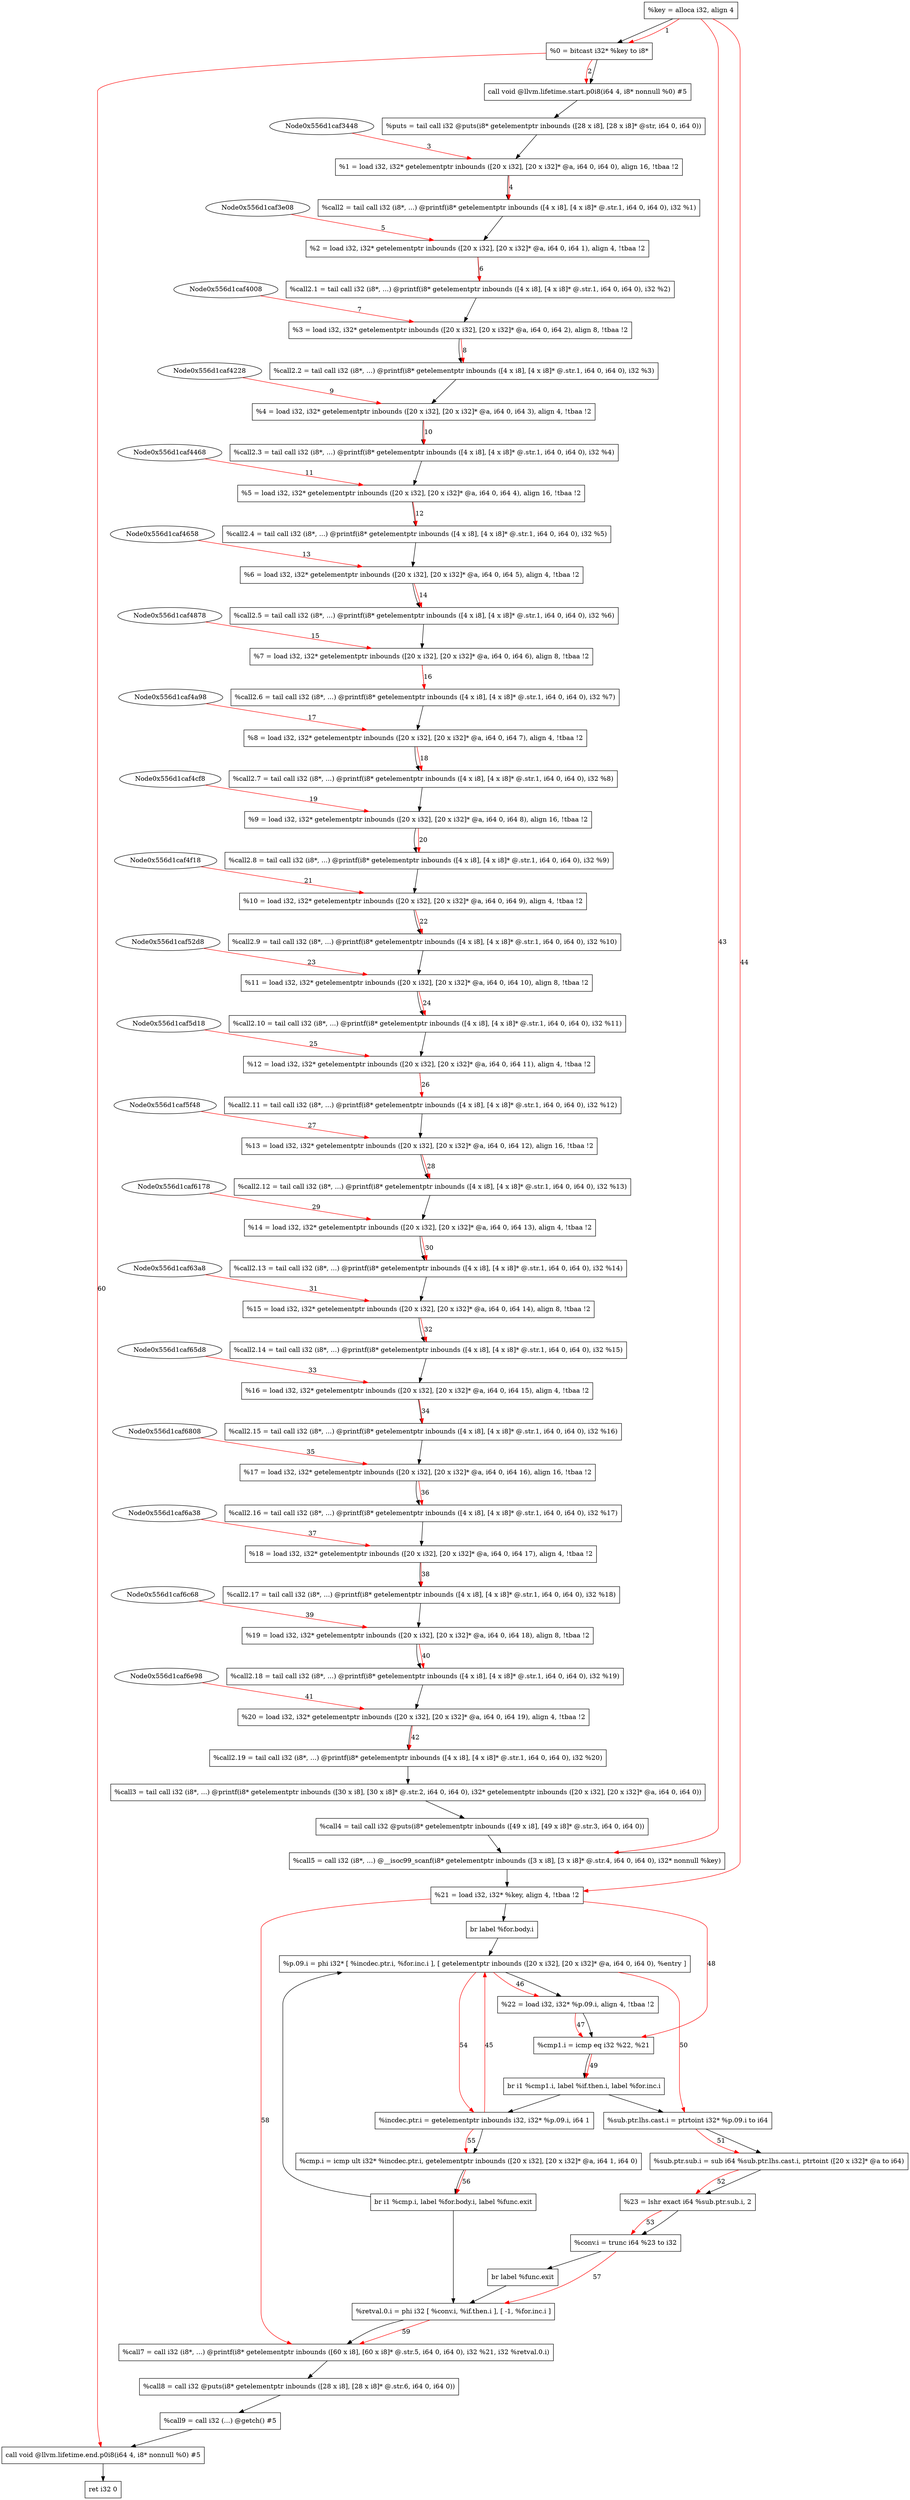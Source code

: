 digraph "CDFG for'main' function" {
	Node0x556d1caf2ab8[shape=record, label="  %key = alloca i32, align 4"]
	Node0x556d1caf2b38[shape=record, label="  %0 = bitcast i32* %key to i8*"]
	Node0x556d1caf2d48[shape=record, label="  call void @llvm.lifetime.start.p0i8(i64 4, i8* nonnull %0) #5"]
	Node0x556d1caf3340[shape=record, label="  %puts = tail call i32 @puts(i8* getelementptr inbounds ([28 x i8], [28 x i8]* @str, i64 0, i64 0))"]
	Node0x556d1caf3498[shape=record, label="  %1 = load i32, i32* getelementptr inbounds ([20 x i32], [20 x i32]* @a, i64 0, i64 0), align 16, !tbaa !2"]
	Node0x556d1caf3cd8[shape=record, label="  %call2 = tail call i32 (i8*, ...) @printf(i8* getelementptr inbounds ([4 x i8], [4 x i8]* @.str.1, i64 0, i64 0), i32 %1)"]
	Node0x556d1caf3e58[shape=record, label="  %2 = load i32, i32* getelementptr inbounds ([20 x i32], [20 x i32]* @a, i64 0, i64 1), align 4, !tbaa !2"]
	Node0x556d1caf3f18[shape=record, label="  %call2.1 = tail call i32 (i8*, ...) @printf(i8* getelementptr inbounds ([4 x i8], [4 x i8]* @.str.1, i64 0, i64 0), i32 %2)"]
	Node0x556d1caf4058[shape=record, label="  %3 = load i32, i32* getelementptr inbounds ([20 x i32], [20 x i32]* @a, i64 0, i64 2), align 8, !tbaa !2"]
	Node0x556d1caf40e8[shape=record, label="  %call2.2 = tail call i32 (i8*, ...) @printf(i8* getelementptr inbounds ([4 x i8], [4 x i8]* @.str.1, i64 0, i64 0), i32 %3)"]
	Node0x556d1caf4278[shape=record, label="  %4 = load i32, i32* getelementptr inbounds ([20 x i32], [20 x i32]* @a, i64 0, i64 3), align 4, !tbaa !2"]
	Node0x556d1caf4358[shape=record, label="  %call2.3 = tail call i32 (i8*, ...) @printf(i8* getelementptr inbounds ([4 x i8], [4 x i8]* @.str.1, i64 0, i64 0), i32 %4)"]
	Node0x556d1caf44b8[shape=record, label="  %5 = load i32, i32* getelementptr inbounds ([20 x i32], [20 x i32]* @a, i64 0, i64 4), align 16, !tbaa !2"]
	Node0x556d1caf4548[shape=record, label="  %call2.4 = tail call i32 (i8*, ...) @printf(i8* getelementptr inbounds ([4 x i8], [4 x i8]* @.str.1, i64 0, i64 0), i32 %5)"]
	Node0x556d1caf46a8[shape=record, label="  %6 = load i32, i32* getelementptr inbounds ([20 x i32], [20 x i32]* @a, i64 0, i64 5), align 4, !tbaa !2"]
	Node0x556d1caf4738[shape=record, label="  %call2.5 = tail call i32 (i8*, ...) @printf(i8* getelementptr inbounds ([4 x i8], [4 x i8]* @.str.1, i64 0, i64 0), i32 %6)"]
	Node0x556d1caf48c8[shape=record, label="  %7 = load i32, i32* getelementptr inbounds ([20 x i32], [20 x i32]* @a, i64 0, i64 6), align 8, !tbaa !2"]
	Node0x556d1caf4958[shape=record, label="  %call2.6 = tail call i32 (i8*, ...) @printf(i8* getelementptr inbounds ([4 x i8], [4 x i8]* @.str.1, i64 0, i64 0), i32 %7)"]
	Node0x556d1caf4ae8[shape=record, label="  %8 = load i32, i32* getelementptr inbounds ([20 x i32], [20 x i32]* @a, i64 0, i64 7), align 4, !tbaa !2"]
	Node0x556d1caf4c08[shape=record, label="  %call2.7 = tail call i32 (i8*, ...) @printf(i8* getelementptr inbounds ([4 x i8], [4 x i8]* @.str.1, i64 0, i64 0), i32 %8)"]
	Node0x556d1caf4d48[shape=record, label="  %9 = load i32, i32* getelementptr inbounds ([20 x i32], [20 x i32]* @a, i64 0, i64 8), align 16, !tbaa !2"]
	Node0x556d1caf4dd8[shape=record, label="  %call2.8 = tail call i32 (i8*, ...) @printf(i8* getelementptr inbounds ([4 x i8], [4 x i8]* @.str.1, i64 0, i64 0), i32 %9)"]
	Node0x556d1caf4f68[shape=record, label="  %10 = load i32, i32* getelementptr inbounds ([20 x i32], [20 x i32]* @a, i64 0, i64 9), align 4, !tbaa !2"]
	Node0x556d1caf4ff8[shape=record, label="  %call2.9 = tail call i32 (i8*, ...) @printf(i8* getelementptr inbounds ([4 x i8], [4 x i8]* @.str.1, i64 0, i64 0), i32 %10)"]
	Node0x556d1caf5328[shape=record, label="  %11 = load i32, i32* getelementptr inbounds ([20 x i32], [20 x i32]* @a, i64 0, i64 10), align 8, !tbaa !2"]
	Node0x556d1caf53b8[shape=record, label="  %call2.10 = tail call i32 (i8*, ...) @printf(i8* getelementptr inbounds ([4 x i8], [4 x i8]* @.str.1, i64 0, i64 0), i32 %11)"]
	Node0x556d1caf5d68[shape=record, label="  %12 = load i32, i32* getelementptr inbounds ([20 x i32], [20 x i32]* @a, i64 0, i64 11), align 4, !tbaa !2"]
	Node0x556d1caf5df8[shape=record, label="  %call2.11 = tail call i32 (i8*, ...) @printf(i8* getelementptr inbounds ([4 x i8], [4 x i8]* @.str.1, i64 0, i64 0), i32 %12)"]
	Node0x556d1caf5f98[shape=record, label="  %13 = load i32, i32* getelementptr inbounds ([20 x i32], [20 x i32]* @a, i64 0, i64 12), align 16, !tbaa !2"]
	Node0x556d1caf6028[shape=record, label="  %call2.12 = tail call i32 (i8*, ...) @printf(i8* getelementptr inbounds ([4 x i8], [4 x i8]* @.str.1, i64 0, i64 0), i32 %13)"]
	Node0x556d1caf61c8[shape=record, label="  %14 = load i32, i32* getelementptr inbounds ([20 x i32], [20 x i32]* @a, i64 0, i64 13), align 4, !tbaa !2"]
	Node0x556d1caf6258[shape=record, label="  %call2.13 = tail call i32 (i8*, ...) @printf(i8* getelementptr inbounds ([4 x i8], [4 x i8]* @.str.1, i64 0, i64 0), i32 %14)"]
	Node0x556d1caf63f8[shape=record, label="  %15 = load i32, i32* getelementptr inbounds ([20 x i32], [20 x i32]* @a, i64 0, i64 14), align 8, !tbaa !2"]
	Node0x556d1caf6488[shape=record, label="  %call2.14 = tail call i32 (i8*, ...) @printf(i8* getelementptr inbounds ([4 x i8], [4 x i8]* @.str.1, i64 0, i64 0), i32 %15)"]
	Node0x556d1caf6628[shape=record, label="  %16 = load i32, i32* getelementptr inbounds ([20 x i32], [20 x i32]* @a, i64 0, i64 15), align 4, !tbaa !2"]
	Node0x556d1caf66b8[shape=record, label="  %call2.15 = tail call i32 (i8*, ...) @printf(i8* getelementptr inbounds ([4 x i8], [4 x i8]* @.str.1, i64 0, i64 0), i32 %16)"]
	Node0x556d1caf6858[shape=record, label="  %17 = load i32, i32* getelementptr inbounds ([20 x i32], [20 x i32]* @a, i64 0, i64 16), align 16, !tbaa !2"]
	Node0x556d1caf68e8[shape=record, label="  %call2.16 = tail call i32 (i8*, ...) @printf(i8* getelementptr inbounds ([4 x i8], [4 x i8]* @.str.1, i64 0, i64 0), i32 %17)"]
	Node0x556d1caf6a88[shape=record, label="  %18 = load i32, i32* getelementptr inbounds ([20 x i32], [20 x i32]* @a, i64 0, i64 17), align 4, !tbaa !2"]
	Node0x556d1caf6b18[shape=record, label="  %call2.17 = tail call i32 (i8*, ...) @printf(i8* getelementptr inbounds ([4 x i8], [4 x i8]* @.str.1, i64 0, i64 0), i32 %18)"]
	Node0x556d1caf6cb8[shape=record, label="  %19 = load i32, i32* getelementptr inbounds ([20 x i32], [20 x i32]* @a, i64 0, i64 18), align 8, !tbaa !2"]
	Node0x556d1caf6d48[shape=record, label="  %call2.18 = tail call i32 (i8*, ...) @printf(i8* getelementptr inbounds ([4 x i8], [4 x i8]* @.str.1, i64 0, i64 0), i32 %19)"]
	Node0x556d1caf6ee8[shape=record, label="  %20 = load i32, i32* getelementptr inbounds ([20 x i32], [20 x i32]* @a, i64 0, i64 19), align 4, !tbaa !2"]
	Node0x556d1caf6f78[shape=record, label="  %call2.19 = tail call i32 (i8*, ...) @printf(i8* getelementptr inbounds ([4 x i8], [4 x i8]* @.str.1, i64 0, i64 0), i32 %20)"]
	Node0x556d1caf7118[shape=record, label="  %call3 = tail call i32 (i8*, ...) @printf(i8* getelementptr inbounds ([30 x i8], [30 x i8]* @.str.2, i64 0, i64 0), i32* getelementptr inbounds ([20 x i32], [20 x i32]* @a, i64 0, i64 0))"]
	Node0x556d1caf7290[shape=record, label="  %call4 = tail call i32 @puts(i8* getelementptr inbounds ([49 x i8], [49 x i8]* @.str.3, i64 0, i64 0))"]
	Node0x556d1caf77f8[shape=record, label="  %call5 = call i32 (i8*, ...) @__isoc99_scanf(i8* getelementptr inbounds ([3 x i8], [3 x i8]* @.str.4, i64 0, i64 0), i32* nonnull %key)"]
	Node0x556d1caf78b8[shape=record, label="  %21 = load i32, i32* %key, align 4, !tbaa !2"]
	Node0x556d1caf79f8[shape=record, label="  br label %for.body.i"]
	Node0x556d1caf7ba8[shape=record, label="  %p.09.i = phi i32* [ %incdec.ptr.i, %for.inc.i ], [ getelementptr inbounds ([20 x i32], [20 x i32]* @a, i64 0, i64 0), %entry ]"]
	Node0x556d1caf7c58[shape=record, label="  %22 = load i32, i32* %p.09.i, align 4, !tbaa !2"]
	Node0x556d1caf7cd0[shape=record, label="  %cmp1.i = icmp eq i32 %22, %21"]
	Node0x556d1caf7e58[shape=record, label="  br i1 %cmp1.i, label %if.then.i, label %for.inc.i"]
	Node0x556d1caf7dc8[shape=record, label="  %sub.ptr.lhs.cast.i = ptrtoint i32* %p.09.i to i64"]
	Node0x556d1caf7fd0[shape=record, label="  %sub.ptr.sub.i = sub i64 %sub.ptr.lhs.cast.i, ptrtoint ([20 x i32]* @a to i64)"]
	Node0x556d1caf8040[shape=record, label="  %23 = lshr exact i64 %sub.ptr.sub.i, 2"]
	Node0x556d1caf8098[shape=record, label="  %conv.i = trunc i64 %23 to i32"]
	Node0x556d1caf81c8[shape=record, label="  br label %func.exit"]
	Node0x556d1caf8240[shape=record, label="  %incdec.ptr.i = getelementptr inbounds i32, i32* %p.09.i, i64 1"]
	Node0x556d1caf8360[shape=record, label="  %cmp.i = icmp ult i32* %incdec.ptr.i, getelementptr inbounds ([20 x i32], [20 x i32]* @a, i64 1, i64 0)"]
	Node0x556d1caf83e8[shape=record, label="  br i1 %cmp.i, label %for.body.i, label %func.exit"]
	Node0x556d1caf8438[shape=record, label="  %retval.0.i = phi i32 [ %conv.i, %if.then.i ], [ -1, %for.inc.i ]"]
	Node0x556d1caf85d0[shape=record, label="  %call7 = call i32 (i8*, ...) @printf(i8* getelementptr inbounds ([60 x i8], [60 x i8]* @.str.5, i64 0, i64 0), i32 %21, i32 %retval.0.i)"]
	Node0x556d1caf8740[shape=record, label="  %call8 = call i32 @puts(i8* getelementptr inbounds ([28 x i8], [28 x i8]* @.str.6, i64 0, i64 0))"]
	Node0x556d1caf88c8[shape=record, label="  %call9 = call i32 (...) @getch() #5"]
	Node0x556d1caf8a98[shape=record, label="  call void @llvm.lifetime.end.p0i8(i64 4, i8* nonnull %0) #5"]
	Node0x556d1caf7998[shape=record, label="  ret i32 0"]
	Node0x556d1caf2ab8 -> Node0x556d1caf2b38
	Node0x556d1caf2b38 -> Node0x556d1caf2d48
	Node0x556d1caf2d48 -> Node0x556d1caf3340
	Node0x556d1caf3340 -> Node0x556d1caf3498
	Node0x556d1caf3498 -> Node0x556d1caf3cd8
	Node0x556d1caf3cd8 -> Node0x556d1caf3e58
	Node0x556d1caf3e58 -> Node0x556d1caf3f18
	Node0x556d1caf3f18 -> Node0x556d1caf4058
	Node0x556d1caf4058 -> Node0x556d1caf40e8
	Node0x556d1caf40e8 -> Node0x556d1caf4278
	Node0x556d1caf4278 -> Node0x556d1caf4358
	Node0x556d1caf4358 -> Node0x556d1caf44b8
	Node0x556d1caf44b8 -> Node0x556d1caf4548
	Node0x556d1caf4548 -> Node0x556d1caf46a8
	Node0x556d1caf46a8 -> Node0x556d1caf4738
	Node0x556d1caf4738 -> Node0x556d1caf48c8
	Node0x556d1caf48c8 -> Node0x556d1caf4958
	Node0x556d1caf4958 -> Node0x556d1caf4ae8
	Node0x556d1caf4ae8 -> Node0x556d1caf4c08
	Node0x556d1caf4c08 -> Node0x556d1caf4d48
	Node0x556d1caf4d48 -> Node0x556d1caf4dd8
	Node0x556d1caf4dd8 -> Node0x556d1caf4f68
	Node0x556d1caf4f68 -> Node0x556d1caf4ff8
	Node0x556d1caf4ff8 -> Node0x556d1caf5328
	Node0x556d1caf5328 -> Node0x556d1caf53b8
	Node0x556d1caf53b8 -> Node0x556d1caf5d68
	Node0x556d1caf5d68 -> Node0x556d1caf5df8
	Node0x556d1caf5df8 -> Node0x556d1caf5f98
	Node0x556d1caf5f98 -> Node0x556d1caf6028
	Node0x556d1caf6028 -> Node0x556d1caf61c8
	Node0x556d1caf61c8 -> Node0x556d1caf6258
	Node0x556d1caf6258 -> Node0x556d1caf63f8
	Node0x556d1caf63f8 -> Node0x556d1caf6488
	Node0x556d1caf6488 -> Node0x556d1caf6628
	Node0x556d1caf6628 -> Node0x556d1caf66b8
	Node0x556d1caf66b8 -> Node0x556d1caf6858
	Node0x556d1caf6858 -> Node0x556d1caf68e8
	Node0x556d1caf68e8 -> Node0x556d1caf6a88
	Node0x556d1caf6a88 -> Node0x556d1caf6b18
	Node0x556d1caf6b18 -> Node0x556d1caf6cb8
	Node0x556d1caf6cb8 -> Node0x556d1caf6d48
	Node0x556d1caf6d48 -> Node0x556d1caf6ee8
	Node0x556d1caf6ee8 -> Node0x556d1caf6f78
	Node0x556d1caf6f78 -> Node0x556d1caf7118
	Node0x556d1caf7118 -> Node0x556d1caf7290
	Node0x556d1caf7290 -> Node0x556d1caf77f8
	Node0x556d1caf77f8 -> Node0x556d1caf78b8
	Node0x556d1caf78b8 -> Node0x556d1caf79f8
	Node0x556d1caf79f8 -> Node0x556d1caf7ba8
	Node0x556d1caf7ba8 -> Node0x556d1caf7c58
	Node0x556d1caf7c58 -> Node0x556d1caf7cd0
	Node0x556d1caf7cd0 -> Node0x556d1caf7e58
	Node0x556d1caf7e58 -> Node0x556d1caf7dc8
	Node0x556d1caf7e58 -> Node0x556d1caf8240
	Node0x556d1caf7dc8 -> Node0x556d1caf7fd0
	Node0x556d1caf7fd0 -> Node0x556d1caf8040
	Node0x556d1caf8040 -> Node0x556d1caf8098
	Node0x556d1caf8098 -> Node0x556d1caf81c8
	Node0x556d1caf81c8 -> Node0x556d1caf8438
	Node0x556d1caf8240 -> Node0x556d1caf8360
	Node0x556d1caf8360 -> Node0x556d1caf83e8
	Node0x556d1caf83e8 -> Node0x556d1caf7ba8
	Node0x556d1caf83e8 -> Node0x556d1caf8438
	Node0x556d1caf8438 -> Node0x556d1caf85d0
	Node0x556d1caf85d0 -> Node0x556d1caf8740
	Node0x556d1caf8740 -> Node0x556d1caf88c8
	Node0x556d1caf88c8 -> Node0x556d1caf8a98
	Node0x556d1caf8a98 -> Node0x556d1caf7998
edge [color=red]
	Node0x556d1caf2ab8 -> Node0x556d1caf2b38[label="1"]
	Node0x556d1caf2b38 -> Node0x556d1caf2d48[label="2"]
	Node0x556d1caf3448 -> Node0x556d1caf3498[label="3"]
	Node0x556d1caf3498 -> Node0x556d1caf3cd8[label="4"]
	Node0x556d1caf3e08 -> Node0x556d1caf3e58[label="5"]
	Node0x556d1caf3e58 -> Node0x556d1caf3f18[label="6"]
	Node0x556d1caf4008 -> Node0x556d1caf4058[label="7"]
	Node0x556d1caf4058 -> Node0x556d1caf40e8[label="8"]
	Node0x556d1caf4228 -> Node0x556d1caf4278[label="9"]
	Node0x556d1caf4278 -> Node0x556d1caf4358[label="10"]
	Node0x556d1caf4468 -> Node0x556d1caf44b8[label="11"]
	Node0x556d1caf44b8 -> Node0x556d1caf4548[label="12"]
	Node0x556d1caf4658 -> Node0x556d1caf46a8[label="13"]
	Node0x556d1caf46a8 -> Node0x556d1caf4738[label="14"]
	Node0x556d1caf4878 -> Node0x556d1caf48c8[label="15"]
	Node0x556d1caf48c8 -> Node0x556d1caf4958[label="16"]
	Node0x556d1caf4a98 -> Node0x556d1caf4ae8[label="17"]
	Node0x556d1caf4ae8 -> Node0x556d1caf4c08[label="18"]
	Node0x556d1caf4cf8 -> Node0x556d1caf4d48[label="19"]
	Node0x556d1caf4d48 -> Node0x556d1caf4dd8[label="20"]
	Node0x556d1caf4f18 -> Node0x556d1caf4f68[label="21"]
	Node0x556d1caf4f68 -> Node0x556d1caf4ff8[label="22"]
	Node0x556d1caf52d8 -> Node0x556d1caf5328[label="23"]
	Node0x556d1caf5328 -> Node0x556d1caf53b8[label="24"]
	Node0x556d1caf5d18 -> Node0x556d1caf5d68[label="25"]
	Node0x556d1caf5d68 -> Node0x556d1caf5df8[label="26"]
	Node0x556d1caf5f48 -> Node0x556d1caf5f98[label="27"]
	Node0x556d1caf5f98 -> Node0x556d1caf6028[label="28"]
	Node0x556d1caf6178 -> Node0x556d1caf61c8[label="29"]
	Node0x556d1caf61c8 -> Node0x556d1caf6258[label="30"]
	Node0x556d1caf63a8 -> Node0x556d1caf63f8[label="31"]
	Node0x556d1caf63f8 -> Node0x556d1caf6488[label="32"]
	Node0x556d1caf65d8 -> Node0x556d1caf6628[label="33"]
	Node0x556d1caf6628 -> Node0x556d1caf66b8[label="34"]
	Node0x556d1caf6808 -> Node0x556d1caf6858[label="35"]
	Node0x556d1caf6858 -> Node0x556d1caf68e8[label="36"]
	Node0x556d1caf6a38 -> Node0x556d1caf6a88[label="37"]
	Node0x556d1caf6a88 -> Node0x556d1caf6b18[label="38"]
	Node0x556d1caf6c68 -> Node0x556d1caf6cb8[label="39"]
	Node0x556d1caf6cb8 -> Node0x556d1caf6d48[label="40"]
	Node0x556d1caf6e98 -> Node0x556d1caf6ee8[label="41"]
	Node0x556d1caf6ee8 -> Node0x556d1caf6f78[label="42"]
	Node0x556d1caf2ab8 -> Node0x556d1caf77f8[label="43"]
	Node0x556d1caf2ab8 -> Node0x556d1caf78b8[label="44"]
	Node0x556d1caf8240 -> Node0x556d1caf7ba8[label="45"]
	Node0x556d1caf7ba8 -> Node0x556d1caf7c58[label="46"]
	Node0x556d1caf7c58 -> Node0x556d1caf7cd0[label="47"]
	Node0x556d1caf78b8 -> Node0x556d1caf7cd0[label="48"]
	Node0x556d1caf7cd0 -> Node0x556d1caf7e58[label="49"]
	Node0x556d1caf7ba8 -> Node0x556d1caf7dc8[label="50"]
	Node0x556d1caf7dc8 -> Node0x556d1caf7fd0[label="51"]
	Node0x556d1caf7fd0 -> Node0x556d1caf8040[label="52"]
	Node0x556d1caf8040 -> Node0x556d1caf8098[label="53"]
	Node0x556d1caf7ba8 -> Node0x556d1caf8240[label="54"]
	Node0x556d1caf8240 -> Node0x556d1caf8360[label="55"]
	Node0x556d1caf8360 -> Node0x556d1caf83e8[label="56"]
	Node0x556d1caf8098 -> Node0x556d1caf8438[label="57"]
	Node0x556d1caf78b8 -> Node0x556d1caf85d0[label="58"]
	Node0x556d1caf8438 -> Node0x556d1caf85d0[label="59"]
	Node0x556d1caf2b38 -> Node0x556d1caf8a98[label="60"]
}
